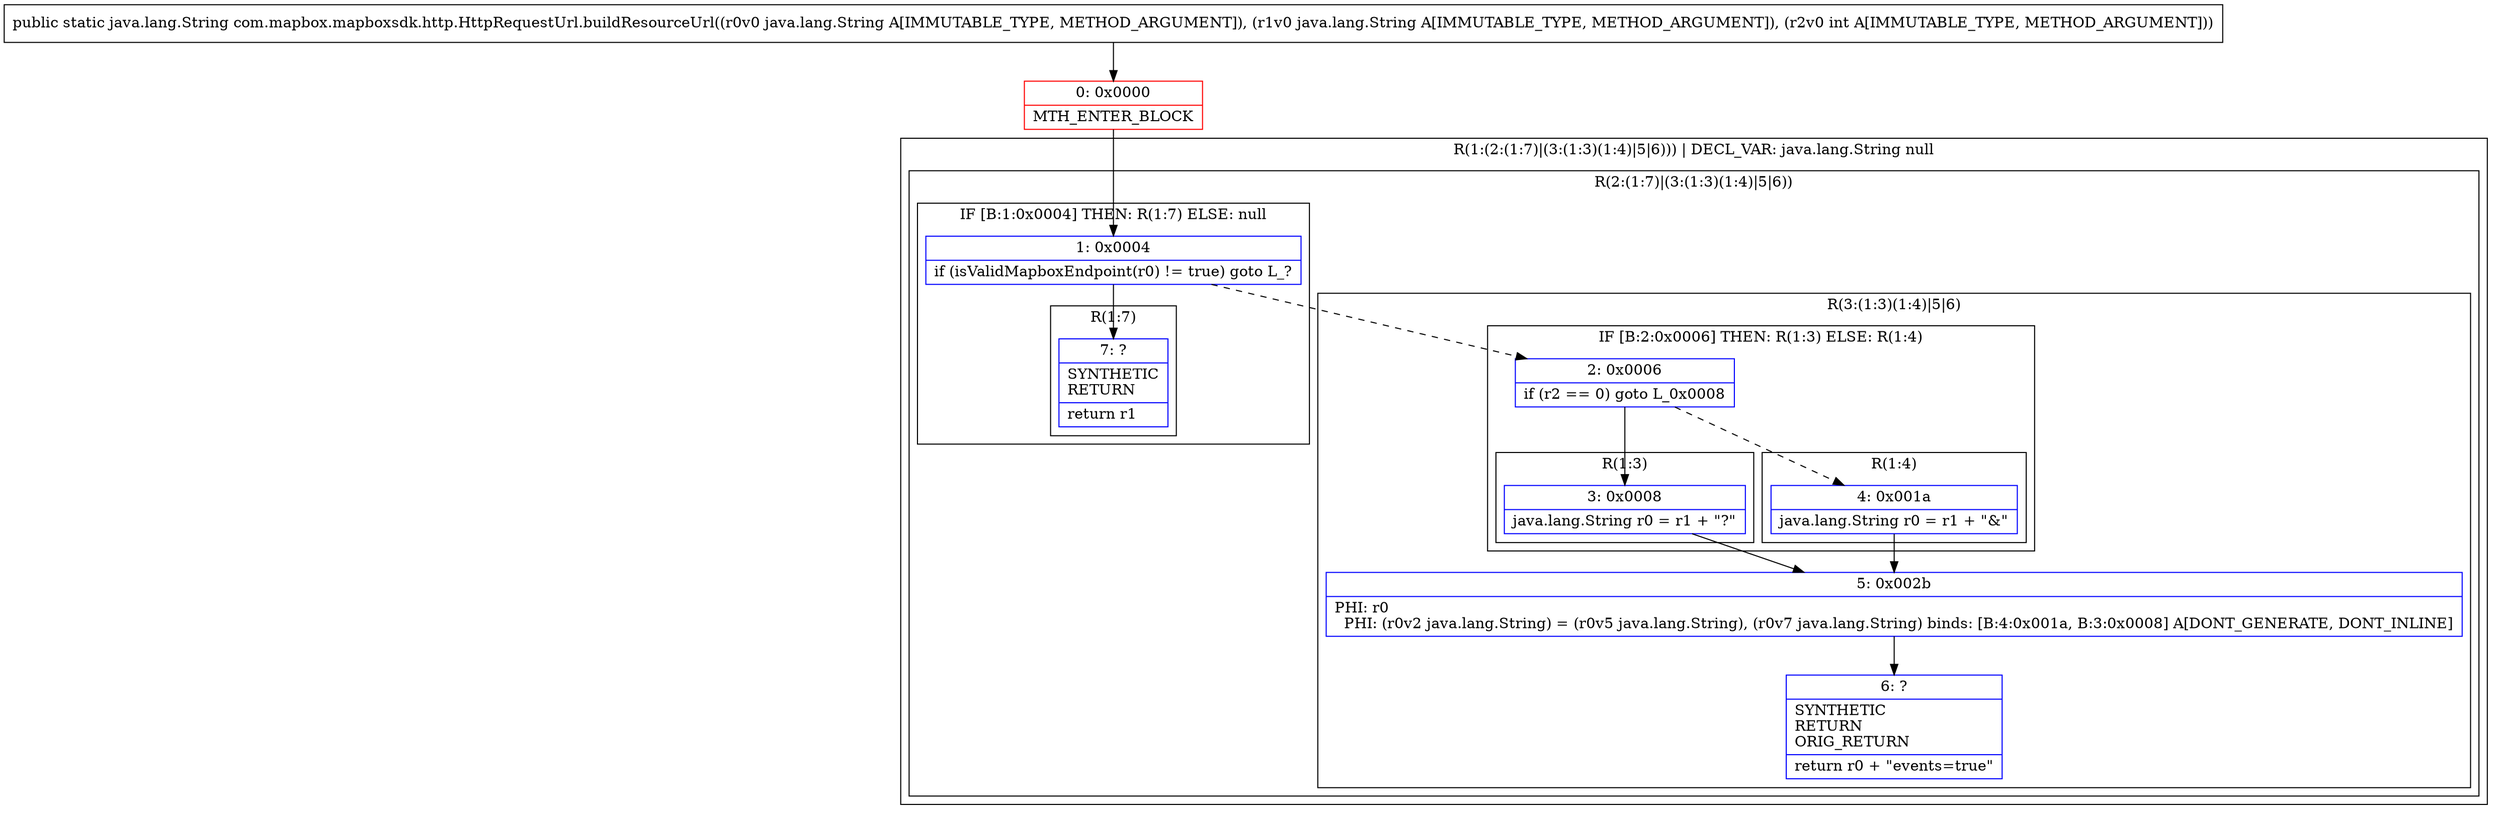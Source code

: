 digraph "CFG forcom.mapbox.mapboxsdk.http.HttpRequestUrl.buildResourceUrl(Ljava\/lang\/String;Ljava\/lang\/String;I)Ljava\/lang\/String;" {
subgraph cluster_Region_2037313972 {
label = "R(1:(2:(1:7)|(3:(1:3)(1:4)|5|6))) | DECL_VAR: java.lang.String null\l";
node [shape=record,color=blue];
subgraph cluster_Region_1394150222 {
label = "R(2:(1:7)|(3:(1:3)(1:4)|5|6))";
node [shape=record,color=blue];
subgraph cluster_IfRegion_453215612 {
label = "IF [B:1:0x0004] THEN: R(1:7) ELSE: null";
node [shape=record,color=blue];
Node_1 [shape=record,label="{1\:\ 0x0004|if (isValidMapboxEndpoint(r0) != true) goto L_?\l}"];
subgraph cluster_Region_410366385 {
label = "R(1:7)";
node [shape=record,color=blue];
Node_7 [shape=record,label="{7\:\ ?|SYNTHETIC\lRETURN\l|return r1\l}"];
}
}
subgraph cluster_Region_379060314 {
label = "R(3:(1:3)(1:4)|5|6)";
node [shape=record,color=blue];
subgraph cluster_IfRegion_230701756 {
label = "IF [B:2:0x0006] THEN: R(1:3) ELSE: R(1:4)";
node [shape=record,color=blue];
Node_2 [shape=record,label="{2\:\ 0x0006|if (r2 == 0) goto L_0x0008\l}"];
subgraph cluster_Region_881859929 {
label = "R(1:3)";
node [shape=record,color=blue];
Node_3 [shape=record,label="{3\:\ 0x0008|java.lang.String r0 = r1 + \"?\"\l}"];
}
subgraph cluster_Region_1071561511 {
label = "R(1:4)";
node [shape=record,color=blue];
Node_4 [shape=record,label="{4\:\ 0x001a|java.lang.String r0 = r1 + \"&\"\l}"];
}
}
Node_5 [shape=record,label="{5\:\ 0x002b|PHI: r0 \l  PHI: (r0v2 java.lang.String) = (r0v5 java.lang.String), (r0v7 java.lang.String) binds: [B:4:0x001a, B:3:0x0008] A[DONT_GENERATE, DONT_INLINE]\l}"];
Node_6 [shape=record,label="{6\:\ ?|SYNTHETIC\lRETURN\lORIG_RETURN\l|return r0 + \"events=true\"\l}"];
}
}
}
Node_0 [shape=record,color=red,label="{0\:\ 0x0000|MTH_ENTER_BLOCK\l}"];
MethodNode[shape=record,label="{public static java.lang.String com.mapbox.mapboxsdk.http.HttpRequestUrl.buildResourceUrl((r0v0 java.lang.String A[IMMUTABLE_TYPE, METHOD_ARGUMENT]), (r1v0 java.lang.String A[IMMUTABLE_TYPE, METHOD_ARGUMENT]), (r2v0 int A[IMMUTABLE_TYPE, METHOD_ARGUMENT])) }"];
MethodNode -> Node_0;
Node_1 -> Node_2[style=dashed];
Node_1 -> Node_7;
Node_2 -> Node_3;
Node_2 -> Node_4[style=dashed];
Node_3 -> Node_5;
Node_4 -> Node_5;
Node_5 -> Node_6;
Node_0 -> Node_1;
}

